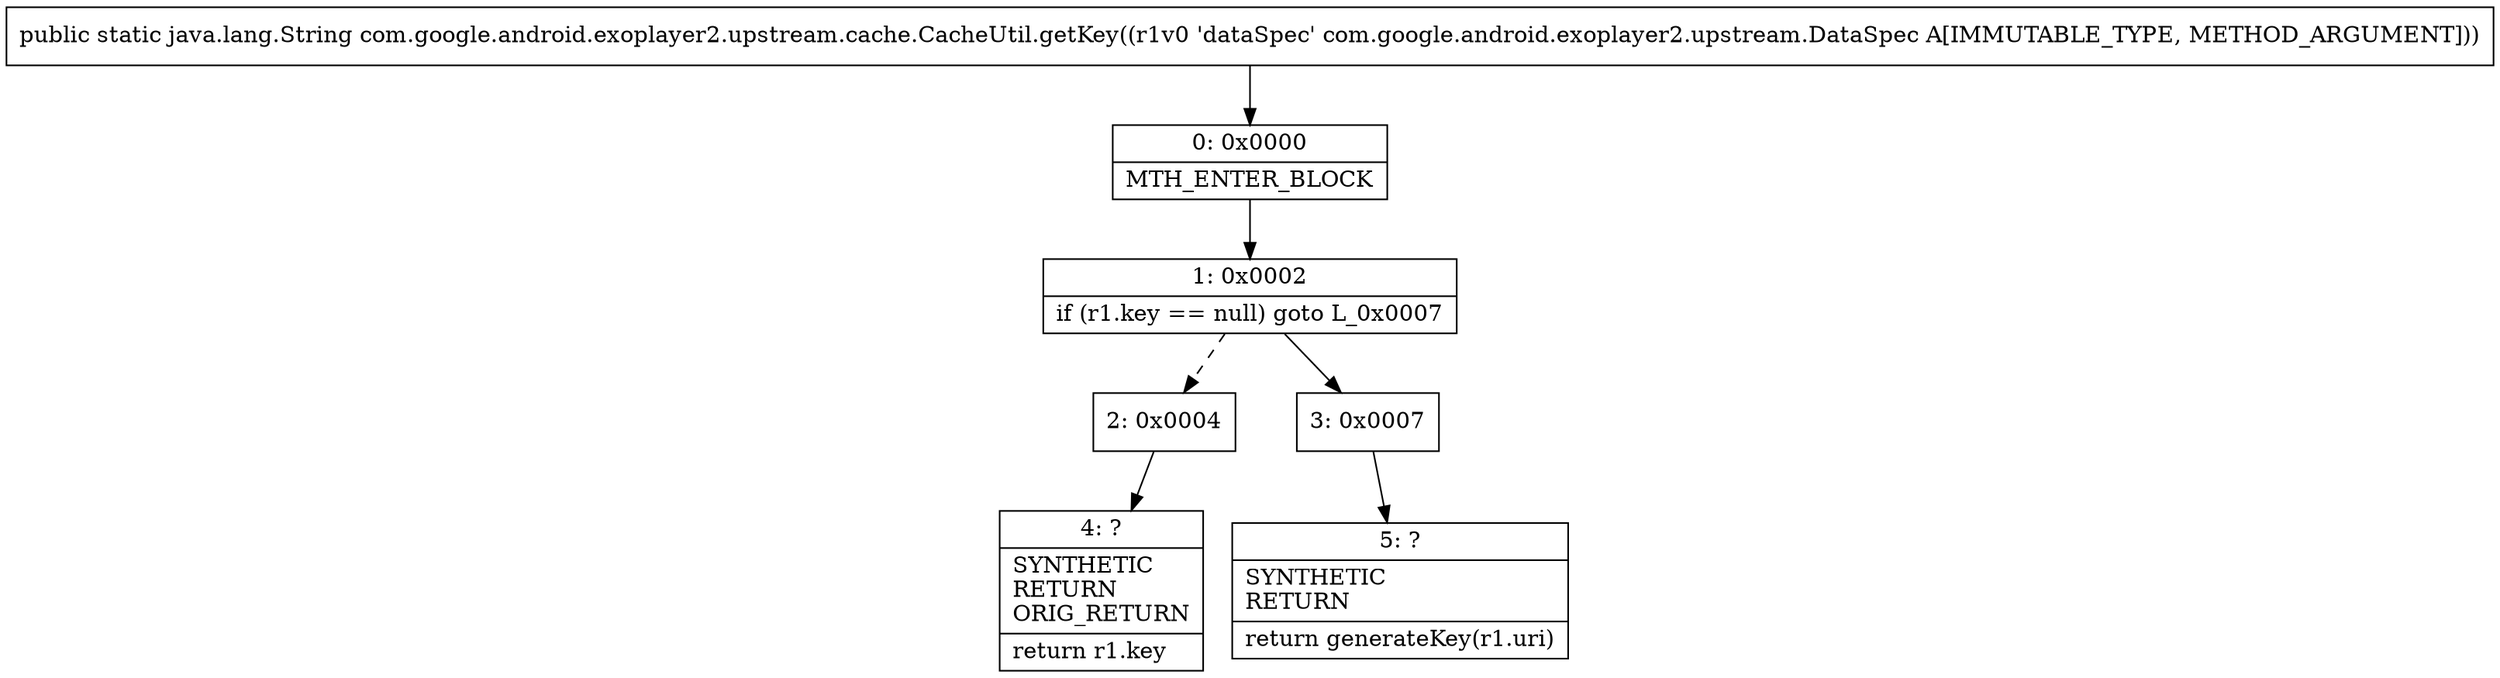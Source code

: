 digraph "CFG forcom.google.android.exoplayer2.upstream.cache.CacheUtil.getKey(Lcom\/google\/android\/exoplayer2\/upstream\/DataSpec;)Ljava\/lang\/String;" {
Node_0 [shape=record,label="{0\:\ 0x0000|MTH_ENTER_BLOCK\l}"];
Node_1 [shape=record,label="{1\:\ 0x0002|if (r1.key == null) goto L_0x0007\l}"];
Node_2 [shape=record,label="{2\:\ 0x0004}"];
Node_3 [shape=record,label="{3\:\ 0x0007}"];
Node_4 [shape=record,label="{4\:\ ?|SYNTHETIC\lRETURN\lORIG_RETURN\l|return r1.key\l}"];
Node_5 [shape=record,label="{5\:\ ?|SYNTHETIC\lRETURN\l|return generateKey(r1.uri)\l}"];
MethodNode[shape=record,label="{public static java.lang.String com.google.android.exoplayer2.upstream.cache.CacheUtil.getKey((r1v0 'dataSpec' com.google.android.exoplayer2.upstream.DataSpec A[IMMUTABLE_TYPE, METHOD_ARGUMENT])) }"];
MethodNode -> Node_0;
Node_0 -> Node_1;
Node_1 -> Node_2[style=dashed];
Node_1 -> Node_3;
Node_2 -> Node_4;
Node_3 -> Node_5;
}


